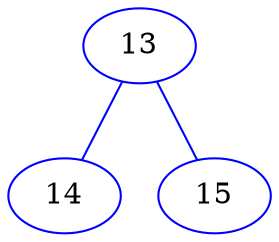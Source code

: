 strict graph "" {
	13	[color=blue];
	14	[color=blue];
	13 -- 14	[color=blue];
	15	[color=blue];
	13 -- 15	[color=blue];
}
